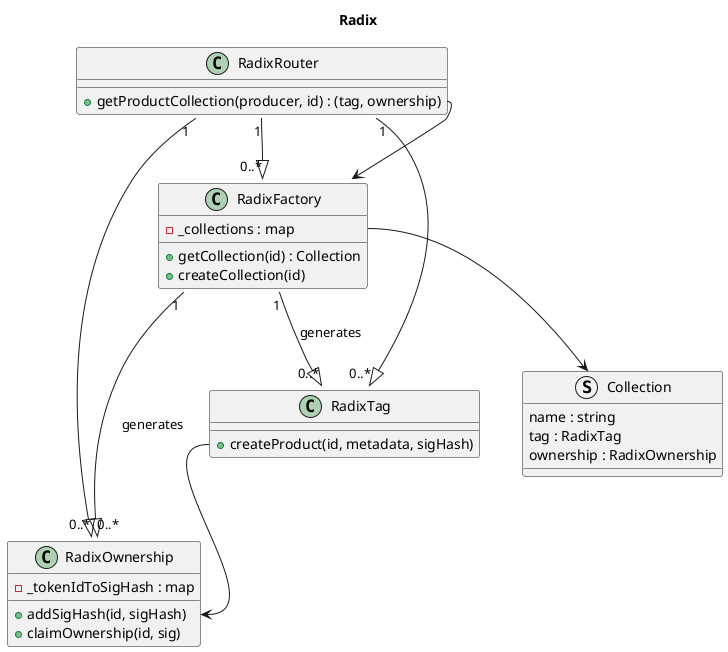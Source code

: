 @startuml Radix

title Radix
' Producer actions
' - create a Product Collection (Tag + Ownership)
' - create a NFT for the Product in a product collection

' Customer actions
' - verify the product has the NFT
' - claim the NFT

' customers should interface with 1 router
' producers can interface with their own factoryLine

' class definitions
class RadixRouter {
    + getProductCollection(producer, id) : (tag, ownership)
}

class RadixFactory {
    - _collections : map

    + getCollection(id) : Collection
    + createCollection(id)
}

class RadixTag {
    + createProduct(id, metadata, sigHash)
}

class RadixOwnership {
    - _tokenIdToSigHash : map

    + addSigHash(id, sigHash)
    + claimOwnership(id, sig)
}

struct Collection {
    name : string
    tag : RadixTag
    ownership : RadixOwnership
}

' class relationships
RadixRouter "1" --|> "0..*" RadixFactory

RadixFactory "1" --|> "0..*" RadixTag : generates

RadixFactory "1" --|> "0..*" RadixOwnership : generates

RadixRouter "1" --|> "0..*" RadixTag

RadixRouter "1" --|> "0..*" RadixOwnership

' properties relationships
RadixFactory::_collections --> Collection

' functions relationships
RadixRouter::getProductCollection --> RadixFactory::getProductContracts

RadixTag::createProduct --> RadixOwnership::addSigHash


@enduml
